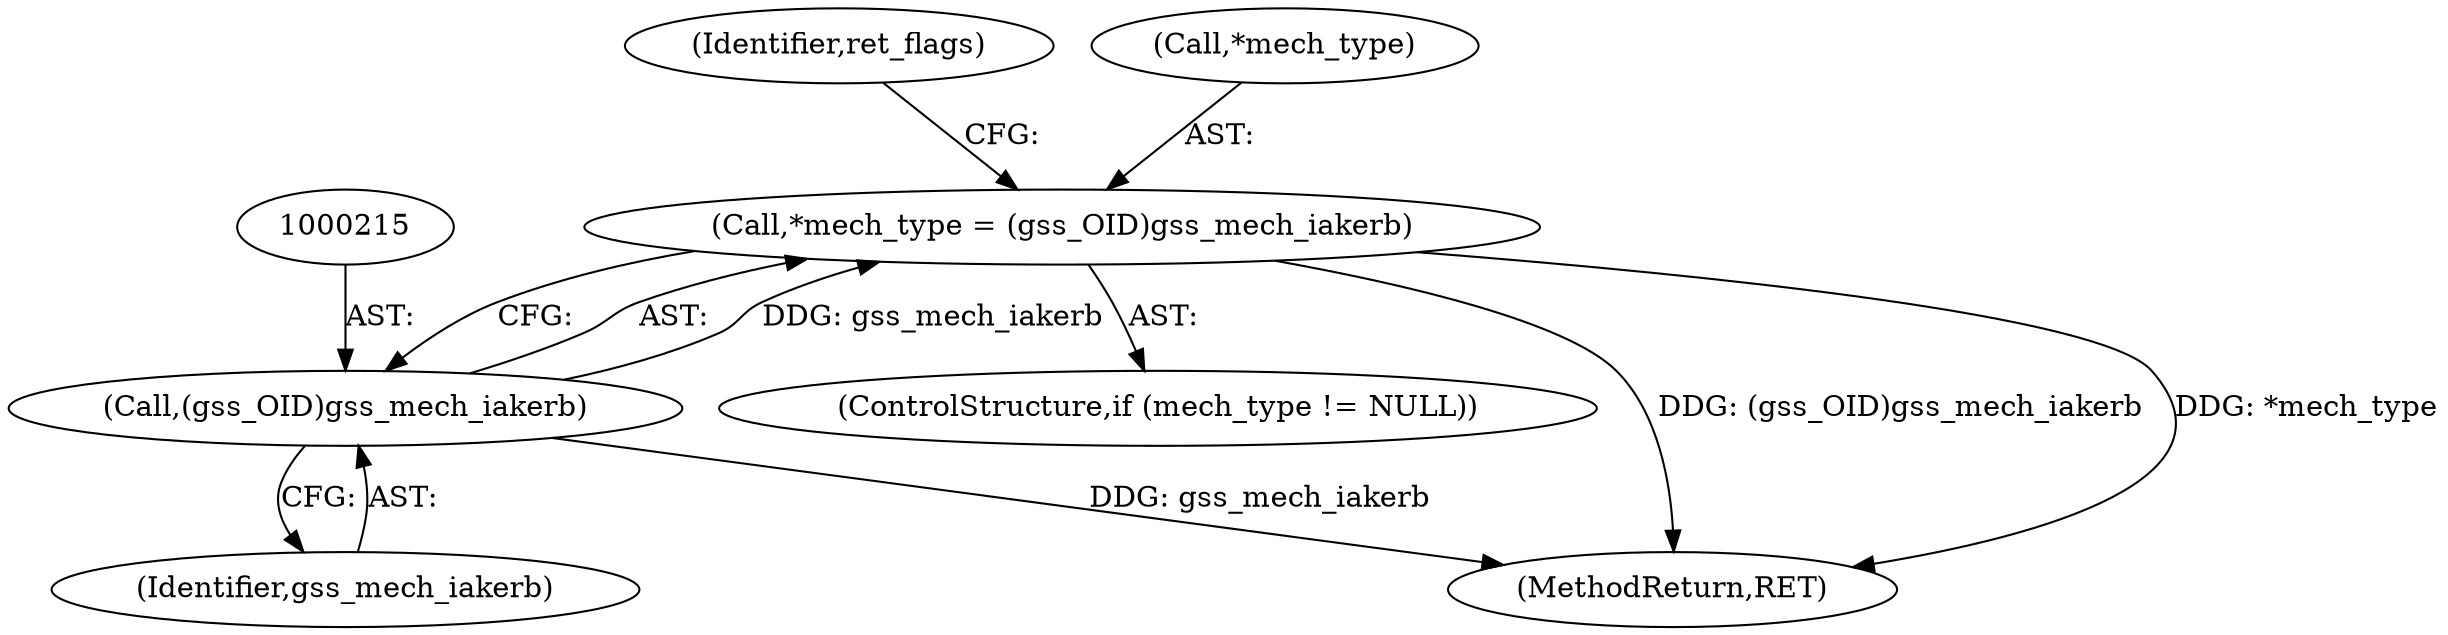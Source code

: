 digraph "0_krb5_e04f0283516e80d2f93366e0d479d13c9b5c8c2a_1@pointer" {
"1000211" [label="(Call,*mech_type = (gss_OID)gss_mech_iakerb)"];
"1000214" [label="(Call,(gss_OID)gss_mech_iakerb)"];
"1000214" [label="(Call,(gss_OID)gss_mech_iakerb)"];
"1000219" [label="(Identifier,ret_flags)"];
"1000212" [label="(Call,*mech_type)"];
"1000211" [label="(Call,*mech_type = (gss_OID)gss_mech_iakerb)"];
"1000207" [label="(ControlStructure,if (mech_type != NULL))"];
"1000216" [label="(Identifier,gss_mech_iakerb)"];
"1000309" [label="(MethodReturn,RET)"];
"1000211" -> "1000207"  [label="AST: "];
"1000211" -> "1000214"  [label="CFG: "];
"1000212" -> "1000211"  [label="AST: "];
"1000214" -> "1000211"  [label="AST: "];
"1000219" -> "1000211"  [label="CFG: "];
"1000211" -> "1000309"  [label="DDG: (gss_OID)gss_mech_iakerb"];
"1000211" -> "1000309"  [label="DDG: *mech_type"];
"1000214" -> "1000211"  [label="DDG: gss_mech_iakerb"];
"1000214" -> "1000216"  [label="CFG: "];
"1000215" -> "1000214"  [label="AST: "];
"1000216" -> "1000214"  [label="AST: "];
"1000214" -> "1000309"  [label="DDG: gss_mech_iakerb"];
}
